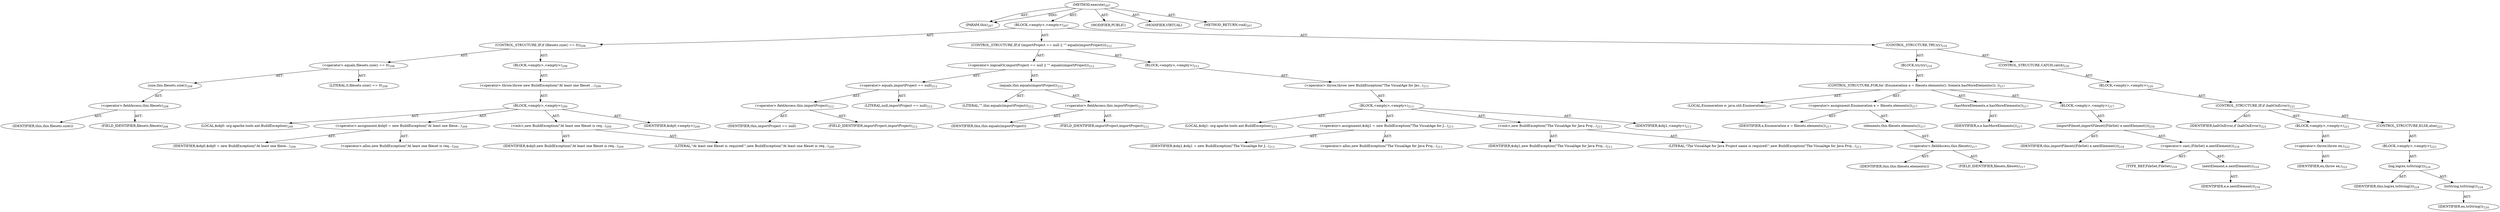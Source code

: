 digraph "execute" {  
"111669149705" [label = <(METHOD,execute)<SUB>207</SUB>> ]
"115964116997" [label = <(PARAM,this)<SUB>207</SUB>> ]
"25769803785" [label = <(BLOCK,&lt;empty&gt;,&lt;empty&gt;)<SUB>207</SUB>> ]
"47244640256" [label = <(CONTROL_STRUCTURE,IF,if (filesets.size() == 0))<SUB>208</SUB>> ]
"30064771084" [label = <(&lt;operator&gt;.equals,filesets.size() == 0)<SUB>208</SUB>> ]
"30064771085" [label = <(size,this.filesets.size())<SUB>208</SUB>> ]
"30064771086" [label = <(&lt;operator&gt;.fieldAccess,this.filesets)<SUB>208</SUB>> ]
"68719476754" [label = <(IDENTIFIER,this,this.filesets.size())> ]
"55834574854" [label = <(FIELD_IDENTIFIER,filesets,filesets)<SUB>208</SUB>> ]
"90194313216" [label = <(LITERAL,0,filesets.size() == 0)<SUB>208</SUB>> ]
"25769803786" [label = <(BLOCK,&lt;empty&gt;,&lt;empty&gt;)<SUB>208</SUB>> ]
"30064771087" [label = <(&lt;operator&gt;.throw,throw new BuildException(&quot;At least one fileset ...)<SUB>209</SUB>> ]
"25769803787" [label = <(BLOCK,&lt;empty&gt;,&lt;empty&gt;)<SUB>209</SUB>> ]
"94489280512" [label = <(LOCAL,$obj0: org.apache.tools.ant.BuildException)<SUB>209</SUB>> ]
"30064771088" [label = <(&lt;operator&gt;.assignment,$obj0 = new BuildException(&quot;At least one filese...)<SUB>209</SUB>> ]
"68719476755" [label = <(IDENTIFIER,$obj0,$obj0 = new BuildException(&quot;At least one filese...)<SUB>209</SUB>> ]
"30064771089" [label = <(&lt;operator&gt;.alloc,new BuildException(&quot;At least one fileset is req...)<SUB>209</SUB>> ]
"30064771090" [label = <(&lt;init&gt;,new BuildException(&quot;At least one fileset is req...)<SUB>209</SUB>> ]
"68719476756" [label = <(IDENTIFIER,$obj0,new BuildException(&quot;At least one fileset is req...)<SUB>209</SUB>> ]
"90194313217" [label = <(LITERAL,&quot;At least one fileset is required!&quot;,new BuildException(&quot;At least one fileset is req...)<SUB>209</SUB>> ]
"68719476757" [label = <(IDENTIFIER,$obj0,&lt;empty&gt;)<SUB>209</SUB>> ]
"47244640257" [label = <(CONTROL_STRUCTURE,IF,if (importProject == null || &quot;&quot;.equals(importProject)))<SUB>212</SUB>> ]
"30064771091" [label = <(&lt;operator&gt;.logicalOr,importProject == null || &quot;&quot;.equals(importProject))<SUB>212</SUB>> ]
"30064771092" [label = <(&lt;operator&gt;.equals,importProject == null)<SUB>212</SUB>> ]
"30064771093" [label = <(&lt;operator&gt;.fieldAccess,this.importProject)<SUB>212</SUB>> ]
"68719476758" [label = <(IDENTIFIER,this,importProject == null)> ]
"55834574855" [label = <(FIELD_IDENTIFIER,importProject,importProject)<SUB>212</SUB>> ]
"90194313218" [label = <(LITERAL,null,importProject == null)<SUB>212</SUB>> ]
"30064771094" [label = <(equals,this.equals(importProject))<SUB>212</SUB>> ]
"90194313219" [label = <(LITERAL,&quot;&quot;,this.equals(importProject))<SUB>212</SUB>> ]
"30064771095" [label = <(&lt;operator&gt;.fieldAccess,this.importProject)<SUB>212</SUB>> ]
"68719476759" [label = <(IDENTIFIER,this,this.equals(importProject))> ]
"55834574856" [label = <(FIELD_IDENTIFIER,importProject,importProject)<SUB>212</SUB>> ]
"25769803788" [label = <(BLOCK,&lt;empty&gt;,&lt;empty&gt;)<SUB>212</SUB>> ]
"30064771096" [label = <(&lt;operator&gt;.throw,throw new BuildException(&quot;The VisualAge for Jav...)<SUB>213</SUB>> ]
"25769803789" [label = <(BLOCK,&lt;empty&gt;,&lt;empty&gt;)<SUB>213</SUB>> ]
"94489280513" [label = <(LOCAL,$obj1: org.apache.tools.ant.BuildException)<SUB>213</SUB>> ]
"30064771097" [label = <(&lt;operator&gt;.assignment,$obj1 = new BuildException(&quot;The VisualAge for J...)<SUB>213</SUB>> ]
"68719476760" [label = <(IDENTIFIER,$obj1,$obj1 = new BuildException(&quot;The VisualAge for J...)<SUB>213</SUB>> ]
"30064771098" [label = <(&lt;operator&gt;.alloc,new BuildException(&quot;The VisualAge for Java Proj...)<SUB>213</SUB>> ]
"30064771099" [label = <(&lt;init&gt;,new BuildException(&quot;The VisualAge for Java Proj...)<SUB>213</SUB>> ]
"68719476761" [label = <(IDENTIFIER,$obj1,new BuildException(&quot;The VisualAge for Java Proj...)<SUB>213</SUB>> ]
"90194313220" [label = <(LITERAL,&quot;The VisualAge for Java Project name is required!&quot;,new BuildException(&quot;The VisualAge for Java Proj...)<SUB>213</SUB>> ]
"68719476762" [label = <(IDENTIFIER,$obj1,&lt;empty&gt;)<SUB>213</SUB>> ]
"47244640258" [label = <(CONTROL_STRUCTURE,TRY,try)<SUB>216</SUB>> ]
"25769803790" [label = <(BLOCK,try,try)<SUB>216</SUB>> ]
"47244640259" [label = <(CONTROL_STRUCTURE,FOR,for (Enumeration e = filesets.elements(); Some(e.hasMoreElements()); ))<SUB>217</SUB>> ]
"94489280514" [label = <(LOCAL,Enumeration e: java.util.Enumeration)<SUB>217</SUB>> ]
"30064771100" [label = <(&lt;operator&gt;.assignment,Enumeration e = filesets.elements())<SUB>217</SUB>> ]
"68719476763" [label = <(IDENTIFIER,e,Enumeration e = filesets.elements())<SUB>217</SUB>> ]
"30064771101" [label = <(elements,this.filesets.elements())<SUB>217</SUB>> ]
"30064771102" [label = <(&lt;operator&gt;.fieldAccess,this.filesets)<SUB>217</SUB>> ]
"68719476764" [label = <(IDENTIFIER,this,this.filesets.elements())> ]
"55834574857" [label = <(FIELD_IDENTIFIER,filesets,filesets)<SUB>217</SUB>> ]
"30064771103" [label = <(hasMoreElements,e.hasMoreElements())<SUB>217</SUB>> ]
"68719476765" [label = <(IDENTIFIER,e,e.hasMoreElements())<SUB>217</SUB>> ]
"25769803791" [label = <(BLOCK,&lt;empty&gt;,&lt;empty&gt;)<SUB>217</SUB>> ]
"30064771104" [label = <(importFileset,importFileset((FileSet) e.nextElement()))<SUB>218</SUB>> ]
"68719476741" [label = <(IDENTIFIER,this,importFileset((FileSet) e.nextElement()))<SUB>218</SUB>> ]
"30064771105" [label = <(&lt;operator&gt;.cast,(FileSet) e.nextElement())<SUB>218</SUB>> ]
"180388626432" [label = <(TYPE_REF,FileSet,FileSet)<SUB>218</SUB>> ]
"30064771106" [label = <(nextElement,e.nextElement())<SUB>218</SUB>> ]
"68719476766" [label = <(IDENTIFIER,e,e.nextElement())<SUB>218</SUB>> ]
"47244640260" [label = <(CONTROL_STRUCTURE,CATCH,catch)<SUB>220</SUB>> ]
"25769803792" [label = <(BLOCK,&lt;empty&gt;,&lt;empty&gt;)<SUB>220</SUB>> ]
"47244640261" [label = <(CONTROL_STRUCTURE,IF,if (haltOnError))<SUB>221</SUB>> ]
"68719476767" [label = <(IDENTIFIER,haltOnError,if (haltOnError))<SUB>221</SUB>> ]
"25769803793" [label = <(BLOCK,&lt;empty&gt;,&lt;empty&gt;)<SUB>221</SUB>> ]
"30064771107" [label = <(&lt;operator&gt;.throw,throw ex;)<SUB>222</SUB>> ]
"68719476768" [label = <(IDENTIFIER,ex,throw ex;)<SUB>222</SUB>> ]
"47244640262" [label = <(CONTROL_STRUCTURE,ELSE,else)<SUB>223</SUB>> ]
"25769803794" [label = <(BLOCK,&lt;empty&gt;,&lt;empty&gt;)<SUB>223</SUB>> ]
"30064771108" [label = <(log,log(ex.toString()))<SUB>224</SUB>> ]
"68719476742" [label = <(IDENTIFIER,this,log(ex.toString()))<SUB>224</SUB>> ]
"30064771109" [label = <(toString,toString())<SUB>224</SUB>> ]
"68719476769" [label = <(IDENTIFIER,ex,toString())<SUB>224</SUB>> ]
"133143986201" [label = <(MODIFIER,PUBLIC)> ]
"133143986202" [label = <(MODIFIER,VIRTUAL)> ]
"128849018889" [label = <(METHOD_RETURN,void)<SUB>207</SUB>> ]
  "111669149705" -> "115964116997"  [ label = "AST: "] 
  "111669149705" -> "25769803785"  [ label = "AST: "] 
  "111669149705" -> "133143986201"  [ label = "AST: "] 
  "111669149705" -> "133143986202"  [ label = "AST: "] 
  "111669149705" -> "128849018889"  [ label = "AST: "] 
  "25769803785" -> "47244640256"  [ label = "AST: "] 
  "25769803785" -> "47244640257"  [ label = "AST: "] 
  "25769803785" -> "47244640258"  [ label = "AST: "] 
  "47244640256" -> "30064771084"  [ label = "AST: "] 
  "47244640256" -> "25769803786"  [ label = "AST: "] 
  "30064771084" -> "30064771085"  [ label = "AST: "] 
  "30064771084" -> "90194313216"  [ label = "AST: "] 
  "30064771085" -> "30064771086"  [ label = "AST: "] 
  "30064771086" -> "68719476754"  [ label = "AST: "] 
  "30064771086" -> "55834574854"  [ label = "AST: "] 
  "25769803786" -> "30064771087"  [ label = "AST: "] 
  "30064771087" -> "25769803787"  [ label = "AST: "] 
  "25769803787" -> "94489280512"  [ label = "AST: "] 
  "25769803787" -> "30064771088"  [ label = "AST: "] 
  "25769803787" -> "30064771090"  [ label = "AST: "] 
  "25769803787" -> "68719476757"  [ label = "AST: "] 
  "30064771088" -> "68719476755"  [ label = "AST: "] 
  "30064771088" -> "30064771089"  [ label = "AST: "] 
  "30064771090" -> "68719476756"  [ label = "AST: "] 
  "30064771090" -> "90194313217"  [ label = "AST: "] 
  "47244640257" -> "30064771091"  [ label = "AST: "] 
  "47244640257" -> "25769803788"  [ label = "AST: "] 
  "30064771091" -> "30064771092"  [ label = "AST: "] 
  "30064771091" -> "30064771094"  [ label = "AST: "] 
  "30064771092" -> "30064771093"  [ label = "AST: "] 
  "30064771092" -> "90194313218"  [ label = "AST: "] 
  "30064771093" -> "68719476758"  [ label = "AST: "] 
  "30064771093" -> "55834574855"  [ label = "AST: "] 
  "30064771094" -> "90194313219"  [ label = "AST: "] 
  "30064771094" -> "30064771095"  [ label = "AST: "] 
  "30064771095" -> "68719476759"  [ label = "AST: "] 
  "30064771095" -> "55834574856"  [ label = "AST: "] 
  "25769803788" -> "30064771096"  [ label = "AST: "] 
  "30064771096" -> "25769803789"  [ label = "AST: "] 
  "25769803789" -> "94489280513"  [ label = "AST: "] 
  "25769803789" -> "30064771097"  [ label = "AST: "] 
  "25769803789" -> "30064771099"  [ label = "AST: "] 
  "25769803789" -> "68719476762"  [ label = "AST: "] 
  "30064771097" -> "68719476760"  [ label = "AST: "] 
  "30064771097" -> "30064771098"  [ label = "AST: "] 
  "30064771099" -> "68719476761"  [ label = "AST: "] 
  "30064771099" -> "90194313220"  [ label = "AST: "] 
  "47244640258" -> "25769803790"  [ label = "AST: "] 
  "47244640258" -> "47244640260"  [ label = "AST: "] 
  "25769803790" -> "47244640259"  [ label = "AST: "] 
  "47244640259" -> "94489280514"  [ label = "AST: "] 
  "47244640259" -> "30064771100"  [ label = "AST: "] 
  "47244640259" -> "30064771103"  [ label = "AST: "] 
  "47244640259" -> "25769803791"  [ label = "AST: "] 
  "30064771100" -> "68719476763"  [ label = "AST: "] 
  "30064771100" -> "30064771101"  [ label = "AST: "] 
  "30064771101" -> "30064771102"  [ label = "AST: "] 
  "30064771102" -> "68719476764"  [ label = "AST: "] 
  "30064771102" -> "55834574857"  [ label = "AST: "] 
  "30064771103" -> "68719476765"  [ label = "AST: "] 
  "25769803791" -> "30064771104"  [ label = "AST: "] 
  "30064771104" -> "68719476741"  [ label = "AST: "] 
  "30064771104" -> "30064771105"  [ label = "AST: "] 
  "30064771105" -> "180388626432"  [ label = "AST: "] 
  "30064771105" -> "30064771106"  [ label = "AST: "] 
  "30064771106" -> "68719476766"  [ label = "AST: "] 
  "47244640260" -> "25769803792"  [ label = "AST: "] 
  "25769803792" -> "47244640261"  [ label = "AST: "] 
  "47244640261" -> "68719476767"  [ label = "AST: "] 
  "47244640261" -> "25769803793"  [ label = "AST: "] 
  "47244640261" -> "47244640262"  [ label = "AST: "] 
  "25769803793" -> "30064771107"  [ label = "AST: "] 
  "30064771107" -> "68719476768"  [ label = "AST: "] 
  "47244640262" -> "25769803794"  [ label = "AST: "] 
  "25769803794" -> "30064771108"  [ label = "AST: "] 
  "30064771108" -> "68719476742"  [ label = "AST: "] 
  "30064771108" -> "30064771109"  [ label = "AST: "] 
  "30064771109" -> "68719476769"  [ label = "AST: "] 
  "111669149705" -> "115964116997"  [ label = "DDG: "] 
}

